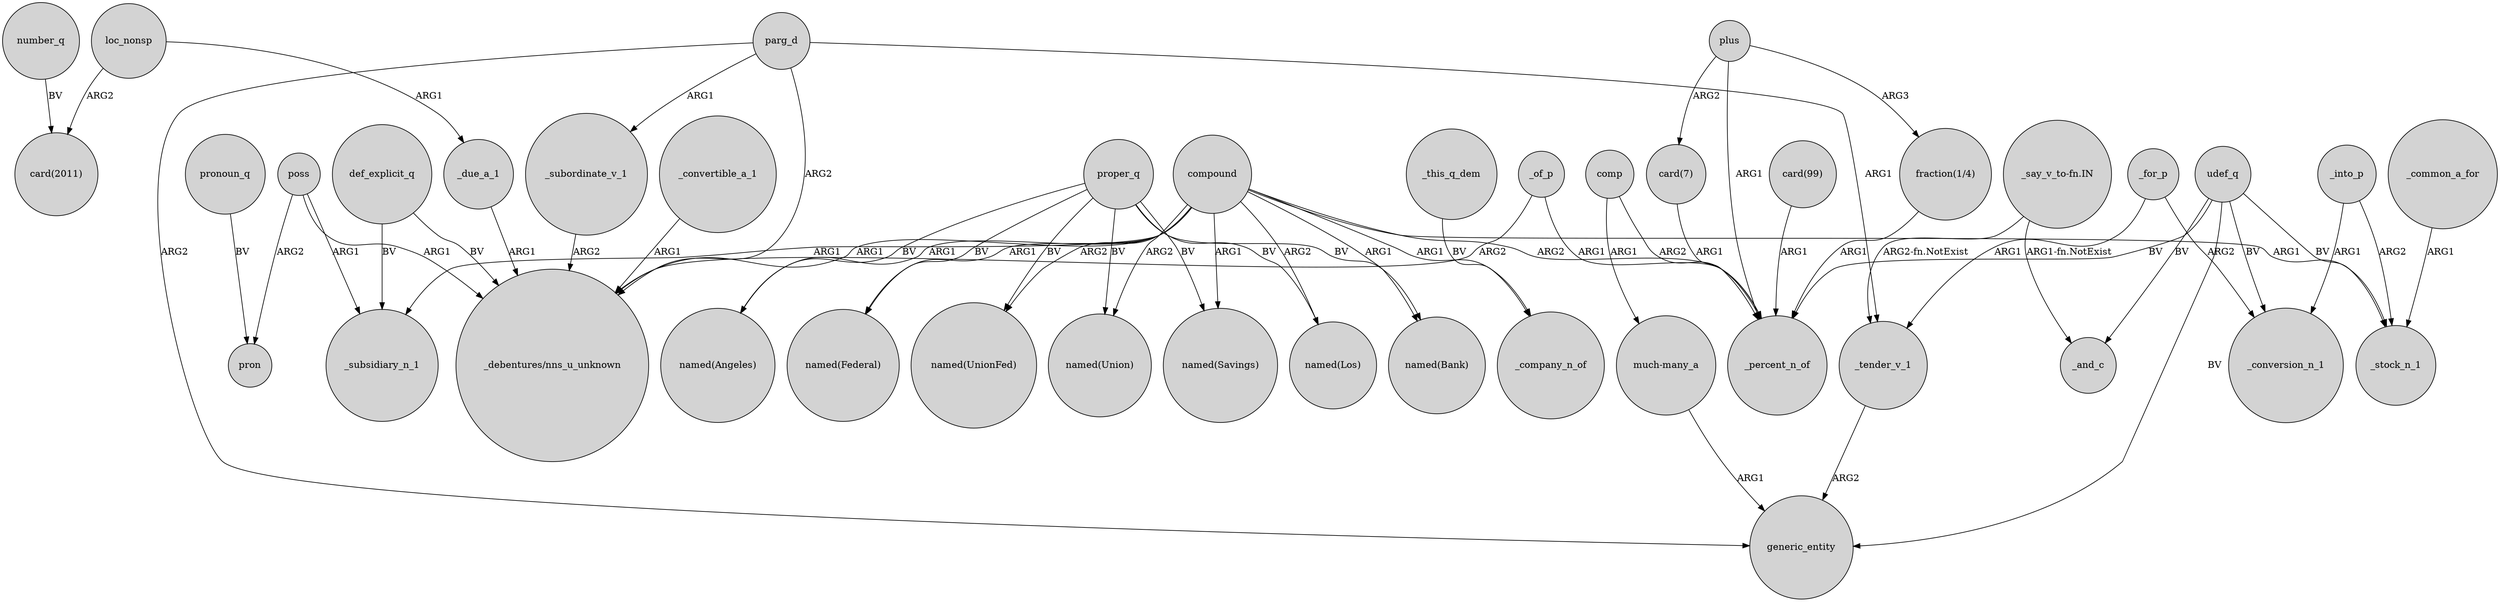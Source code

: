digraph {
	node [shape=circle style=filled]
	_due_a_1 -> "_debentures/nns_u_unknown" [label=ARG1]
	compound -> "named(Federal)" [label=ARG1]
	def_explicit_q -> "_debentures/nns_u_unknown" [label=BV]
	poss -> "_debentures/nns_u_unknown" [label=ARG1]
	_of_p -> "_debentures/nns_u_unknown" [label=ARG2]
	plus -> "fraction(1/4)" [label=ARG3]
	proper_q -> "named(Union)" [label=BV]
	udef_q -> generic_entity [label=BV]
	poss -> pron [label=ARG2]
	def_explicit_q -> _subsidiary_n_1 [label=BV]
	poss -> _subsidiary_n_1 [label=ARG1]
	compound -> "named(Los)" [label=ARG2]
	"much-many_a" -> generic_entity [label=ARG1]
	comp -> _percent_n_of [label=ARG2]
	compound -> "named(Savings)" [label=ARG1]
	proper_q -> "named(Los)" [label=BV]
	"card(7)" -> _percent_n_of [label=ARG1]
	parg_d -> generic_entity [label=ARG2]
	udef_q -> _conversion_n_1 [label=BV]
	_this_q_dem -> _company_n_of [label=BV]
	_into_p -> _stock_n_1 [label=ARG2]
	plus -> "card(7)" [label=ARG2]
	parg_d -> _tender_v_1 [label=ARG1]
	plus -> _percent_n_of [label=ARG1]
	compound -> _stock_n_1 [label=ARG1]
	parg_d -> "_debentures/nns_u_unknown" [label=ARG2]
	_into_p -> _conversion_n_1 [label=ARG1]
	compound -> "_debentures/nns_u_unknown" [label=ARG1]
	compound -> _percent_n_of [label=ARG2]
	compound -> "named(Angeles)" [label=ARG1]
	_for_p -> _conversion_n_1 [label=ARG2]
	_of_p -> _percent_n_of [label=ARG1]
	"card(99)" -> _percent_n_of [label=ARG1]
	loc_nonsp -> _due_a_1 [label=ARG1]
	proper_q -> "named(Bank)" [label=BV]
	pronoun_q -> pron [label=BV]
	compound -> "named(Union)" [label=ARG2]
	compound -> _company_n_of [label=ARG1]
	udef_q -> _stock_n_1 [label=BV]
	comp -> "much-many_a" [label=ARG1]
	loc_nonsp -> "card(2011)" [label=ARG2]
	number_q -> "card(2011)" [label=BV]
	parg_d -> _subordinate_v_1 [label=ARG1]
	proper_q -> "named(UnionFed)" [label=BV]
	compound -> "named(UnionFed)" [label=ARG2]
	"_say_v_to-fn.IN" -> _tender_v_1 [label="ARG2-fn.NotExist"]
	proper_q -> "named(Federal)" [label=BV]
	compound -> _subsidiary_n_1 [label=ARG1]
	proper_q -> "named(Savings)" [label=BV]
	"fraction(1/4)" -> _percent_n_of [label=ARG1]
	compound -> "named(Bank)" [label=ARG1]
	_common_a_for -> _stock_n_1 [label=ARG1]
	_tender_v_1 -> generic_entity [label=ARG2]
	proper_q -> "named(Angeles)" [label=BV]
	udef_q -> _percent_n_of [label=BV]
	udef_q -> _and_c [label=BV]
	"_say_v_to-fn.IN" -> _and_c [label="ARG1-fn.NotExist"]
	_convertible_a_1 -> "_debentures/nns_u_unknown" [label=ARG1]
	_for_p -> _tender_v_1 [label=ARG1]
	_subordinate_v_1 -> "_debentures/nns_u_unknown" [label=ARG2]
}
